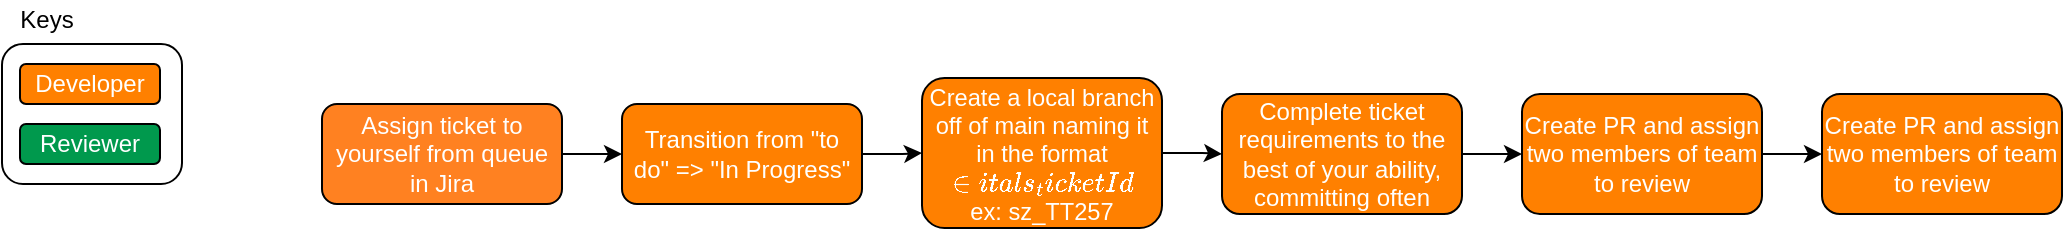 <mxfile version="15.5.6" type="github">
  <diagram id="C5RBs43oDa-KdzZeNtuy" name="Page-1">
    <mxGraphModel dx="1113" dy="760" grid="1" gridSize="10" guides="1" tooltips="1" connect="1" arrows="1" fold="1" page="1" pageScale="1" pageWidth="1169" pageHeight="1654" math="0" shadow="0">
      <root>
        <mxCell id="WIyWlLk6GJQsqaUBKTNV-0" />
        <mxCell id="WIyWlLk6GJQsqaUBKTNV-1" parent="WIyWlLk6GJQsqaUBKTNV-0" />
        <mxCell id="Madp-EktR0fU7A6Jf47D-1" style="edgeStyle=orthogonalEdgeStyle;rounded=0;orthogonalLoop=1;jettySize=auto;html=1;entryX=0;entryY=0.5;entryDx=0;entryDy=0;fontColor=#FFFFFF;" parent="WIyWlLk6GJQsqaUBKTNV-1" source="WIyWlLk6GJQsqaUBKTNV-3" target="Madp-EktR0fU7A6Jf47D-0" edge="1">
          <mxGeometry relative="1" as="geometry" />
        </mxCell>
        <mxCell id="WIyWlLk6GJQsqaUBKTNV-3" value="&lt;font color=&quot;#ffffff&quot;&gt;Assign ticket to yourself from queue in Jira&lt;/font&gt;" style="rounded=1;whiteSpace=wrap;html=1;fontSize=12;glass=0;strokeWidth=1;shadow=0;fillColor=#FF8121;" parent="WIyWlLk6GJQsqaUBKTNV-1" vertex="1">
          <mxGeometry x="170" y="70" width="120" height="50" as="geometry" />
        </mxCell>
        <mxCell id="6Gb9cG1hv3drvlyO0GPC-1" style="edgeStyle=orthogonalEdgeStyle;rounded=0;orthogonalLoop=1;jettySize=auto;html=1;fontColor=#000000;" edge="1" parent="WIyWlLk6GJQsqaUBKTNV-1" source="Madp-EktR0fU7A6Jf47D-0" target="6Gb9cG1hv3drvlyO0GPC-0">
          <mxGeometry relative="1" as="geometry" />
        </mxCell>
        <mxCell id="Madp-EktR0fU7A6Jf47D-0" value="&lt;span data-lucid-type=&quot;application/vnd.lucid.text&quot; data-lucid-content=&quot;{&amp;#34;t&amp;#34;:&amp;#34;Transition from \&amp;#34;to do\&amp;#34; =&amp;gt; \&amp;#34;In Progress\&amp;#34;&amp;#34;,&amp;#34;m&amp;#34;:[{&amp;#34;s&amp;#34;:0,&amp;#34;n&amp;#34;:&amp;#34;fc&amp;#34;,&amp;#34;v&amp;#34;:&amp;#34;Regular&amp;#34;,&amp;#34;e&amp;#34;:40},{&amp;#34;s&amp;#34;:0,&amp;#34;n&amp;#34;:&amp;#34;fid&amp;#34;,&amp;#34;v&amp;#34;:2,&amp;#34;e&amp;#34;:40},{&amp;#34;s&amp;#34;:0,&amp;#34;n&amp;#34;:&amp;#34;c&amp;#34;,&amp;#34;v&amp;#34;:&amp;#34;#ffffffff&amp;#34;,&amp;#34;e&amp;#34;:40}]}&quot;&gt;&lt;span style=&quot;color: #ffffff&quot;&gt;Transition from &quot;to do&quot; =&amp;gt; &quot;In Progress&quot;&lt;/span&gt;&lt;/span&gt;" style="rounded=1;whiteSpace=wrap;html=1;fontSize=12;glass=0;strokeWidth=1;shadow=0;fillColor=#FF8000;" parent="WIyWlLk6GJQsqaUBKTNV-1" vertex="1">
          <mxGeometry x="320" y="70" width="120" height="50" as="geometry" />
        </mxCell>
        <mxCell id="Madp-EktR0fU7A6Jf47D-2" value="" style="rounded=1;whiteSpace=wrap;html=1;fontColor=#FFFFFF;fillColor=#FFFFFF;" parent="WIyWlLk6GJQsqaUBKTNV-1" vertex="1">
          <mxGeometry x="10" y="40" width="90" height="70" as="geometry" />
        </mxCell>
        <mxCell id="Madp-EktR0fU7A6Jf47D-3" value="Developer" style="rounded=1;whiteSpace=wrap;html=1;fontColor=#FFFFFF;fillColor=#FF8000;" parent="WIyWlLk6GJQsqaUBKTNV-1" vertex="1">
          <mxGeometry x="19" y="50" width="70" height="20" as="geometry" />
        </mxCell>
        <mxCell id="Madp-EktR0fU7A6Jf47D-4" value="Reviewer" style="rounded=1;whiteSpace=wrap;html=1;fontColor=#FFFFFF;fillColor=#00994D;" parent="WIyWlLk6GJQsqaUBKTNV-1" vertex="1">
          <mxGeometry x="19" y="80" width="70" height="20" as="geometry" />
        </mxCell>
        <mxCell id="Madp-EktR0fU7A6Jf47D-6" value="Keys" style="text;html=1;resizable=0;autosize=1;align=center;verticalAlign=middle;points=[];fillColor=none;strokeColor=none;rounded=0;fontColor=#000000;shadow=0;" parent="WIyWlLk6GJQsqaUBKTNV-1" vertex="1">
          <mxGeometry x="12" y="18" width="40" height="20" as="geometry" />
        </mxCell>
        <mxCell id="6Gb9cG1hv3drvlyO0GPC-6" value="" style="edgeStyle=orthogonalEdgeStyle;rounded=0;orthogonalLoop=1;jettySize=auto;html=1;fontSize=10;fontColor=#000000;align=center;" edge="1" parent="WIyWlLk6GJQsqaUBKTNV-1" source="6Gb9cG1hv3drvlyO0GPC-0" target="6Gb9cG1hv3drvlyO0GPC-4">
          <mxGeometry relative="1" as="geometry" />
        </mxCell>
        <mxCell id="6Gb9cG1hv3drvlyO0GPC-0" value="&lt;span data-lucid-type=&quot;application/vnd.lucid.text&quot; data-lucid-content=&quot;{&amp;#34;t&amp;#34;:&amp;#34;Create a local branch off of main naming it in reference to the ticket number&amp;#34;,&amp;#34;m&amp;#34;:[{&amp;#34;s&amp;#34;:0,&amp;#34;n&amp;#34;:&amp;#34;c&amp;#34;,&amp;#34;v&amp;#34;:&amp;#34;#ffffffff&amp;#34;,&amp;#34;e&amp;#34;:77},{&amp;#34;s&amp;#34;:0,&amp;#34;n&amp;#34;:&amp;#34;fc&amp;#34;,&amp;#34;v&amp;#34;:&amp;#34;Regular&amp;#34;,&amp;#34;e&amp;#34;:77},{&amp;#34;s&amp;#34;:0,&amp;#34;n&amp;#34;:&amp;#34;fid&amp;#34;,&amp;#34;v&amp;#34;:2,&amp;#34;e&amp;#34;:77},{&amp;#34;s&amp;#34;:0,&amp;#34;n&amp;#34;:&amp;#34;s&amp;#34;,&amp;#34;v&amp;#34;:15.778,&amp;#34;e&amp;#34;:77}]}&quot;&gt;&lt;span style=&quot;color: #ffffff ; font-size: 11.833px&quot;&gt;Create a local branch off of main naming it in the format `initals_ticketId`&lt;br&gt;ex: sz_TT257&lt;br&gt;&lt;/span&gt;&lt;/span&gt;" style="rounded=1;whiteSpace=wrap;html=1;fontSize=12;glass=0;strokeWidth=1;shadow=0;fillColor=#FF8000;" vertex="1" parent="WIyWlLk6GJQsqaUBKTNV-1">
          <mxGeometry x="470" y="57" width="120" height="75" as="geometry" />
        </mxCell>
        <mxCell id="6Gb9cG1hv3drvlyO0GPC-7" value="" style="edgeStyle=orthogonalEdgeStyle;rounded=0;orthogonalLoop=1;jettySize=auto;html=1;fontSize=10;fontColor=#000000;align=center;" edge="1" parent="WIyWlLk6GJQsqaUBKTNV-1" source="6Gb9cG1hv3drvlyO0GPC-4" target="6Gb9cG1hv3drvlyO0GPC-5">
          <mxGeometry relative="1" as="geometry" />
        </mxCell>
        <mxCell id="6Gb9cG1hv3drvlyO0GPC-4" value="&lt;span data-lucid-type=&quot;application/vnd.lucid.text&quot; data-lucid-content=&quot;{&amp;#34;t&amp;#34;:&amp;#34;Complete ticket requirements to the best of your ability, commiting often&amp;#34;,&amp;#34;m&amp;#34;:[{&amp;#34;s&amp;#34;:0,&amp;#34;n&amp;#34;:&amp;#34;fc&amp;#34;,&amp;#34;v&amp;#34;:&amp;#34;Regular&amp;#34;,&amp;#34;e&amp;#34;:73},{&amp;#34;s&amp;#34;:0,&amp;#34;n&amp;#34;:&amp;#34;fid&amp;#34;,&amp;#34;v&amp;#34;:2,&amp;#34;e&amp;#34;:73},{&amp;#34;s&amp;#34;:0,&amp;#34;n&amp;#34;:&amp;#34;c&amp;#34;,&amp;#34;v&amp;#34;:&amp;#34;#ffffffff&amp;#34;,&amp;#34;e&amp;#34;:73}]}&quot;&gt;&lt;font color=&quot;#ffffff&quot;&gt;Complete ticket requirements to the best of your ability, committing&amp;nbsp;often&lt;/font&gt;&lt;/span&gt;" style="rounded=1;whiteSpace=wrap;html=1;fontSize=12;glass=0;strokeWidth=1;shadow=0;fillColor=#FF8000;" vertex="1" parent="WIyWlLk6GJQsqaUBKTNV-1">
          <mxGeometry x="620" y="65" width="120" height="60" as="geometry" />
        </mxCell>
        <mxCell id="6Gb9cG1hv3drvlyO0GPC-9" value="" style="edgeStyle=orthogonalEdgeStyle;rounded=0;orthogonalLoop=1;jettySize=auto;html=1;fontSize=10;fontColor=#000000;align=center;" edge="1" parent="WIyWlLk6GJQsqaUBKTNV-1" source="6Gb9cG1hv3drvlyO0GPC-5" target="6Gb9cG1hv3drvlyO0GPC-8">
          <mxGeometry relative="1" as="geometry" />
        </mxCell>
        <UserObject label="&lt;span data-lucid-type=&quot;application/vnd.lucid.text&quot; data-lucid-content=&quot;{&amp;#34;t&amp;#34;:&amp;#34;Create PR and assign two members of team to review&amp;#34;,&amp;#34;m&amp;#34;:[{&amp;#34;s&amp;#34;:0,&amp;#34;n&amp;#34;:&amp;#34;fc&amp;#34;,&amp;#34;v&amp;#34;:&amp;#34;Regular&amp;#34;,&amp;#34;e&amp;#34;:50},{&amp;#34;s&amp;#34;:0,&amp;#34;n&amp;#34;:&amp;#34;fid&amp;#34;,&amp;#34;v&amp;#34;:2,&amp;#34;e&amp;#34;:50},{&amp;#34;s&amp;#34;:0,&amp;#34;n&amp;#34;:&amp;#34;c&amp;#34;,&amp;#34;v&amp;#34;:&amp;#34;#ffffffff&amp;#34;,&amp;#34;e&amp;#34;:50}]}&quot;&gt;&lt;span style=&quot;color: #ffffff&quot;&gt;Create PR and assign two members of team to review&lt;/span&gt;&lt;/span&gt;" link="https://raw.githubusercontent.com/smzajac/draw-diagrams/main/assignees.png" linkTarget="_blank" id="6Gb9cG1hv3drvlyO0GPC-5">
          <mxCell style="rounded=1;whiteSpace=wrap;html=1;fontSize=12;glass=0;strokeWidth=1;shadow=0;fillColor=#FF8000;" vertex="1" parent="WIyWlLk6GJQsqaUBKTNV-1">
            <mxGeometry x="770" y="65" width="120" height="60" as="geometry" />
          </mxCell>
        </UserObject>
        <mxCell id="6Gb9cG1hv3drvlyO0GPC-8" value="&lt;span data-lucid-type=&quot;application/vnd.lucid.text&quot; data-lucid-content=&quot;{&amp;#34;t&amp;#34;:&amp;#34;Create PR and assign two members of team to review&amp;#34;,&amp;#34;m&amp;#34;:[{&amp;#34;s&amp;#34;:0,&amp;#34;n&amp;#34;:&amp;#34;fc&amp;#34;,&amp;#34;v&amp;#34;:&amp;#34;Regular&amp;#34;,&amp;#34;e&amp;#34;:50},{&amp;#34;s&amp;#34;:0,&amp;#34;n&amp;#34;:&amp;#34;fid&amp;#34;,&amp;#34;v&amp;#34;:2,&amp;#34;e&amp;#34;:50},{&amp;#34;s&amp;#34;:0,&amp;#34;n&amp;#34;:&amp;#34;c&amp;#34;,&amp;#34;v&amp;#34;:&amp;#34;#ffffffff&amp;#34;,&amp;#34;e&amp;#34;:50}]}&quot;&gt;&lt;span style=&quot;color: #ffffff&quot;&gt;Create PR and assign two members of team to review&lt;/span&gt;&lt;/span&gt;" style="rounded=1;whiteSpace=wrap;html=1;fontSize=12;glass=0;strokeWidth=1;shadow=0;fillColor=#FF8000;" vertex="1" parent="WIyWlLk6GJQsqaUBKTNV-1">
          <mxGeometry x="920" y="65" width="120" height="60" as="geometry" />
        </mxCell>
      </root>
    </mxGraphModel>
  </diagram>
</mxfile>
